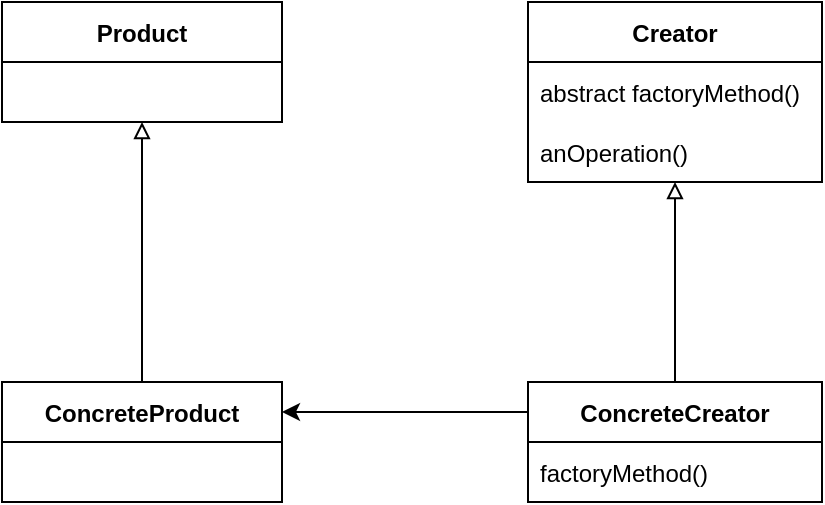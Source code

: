 <mxfile version="20.7.4" type="device"><diagram id="ahAyE9eUKxN_0jiChCt0" name="Sayfa -1"><mxGraphModel dx="558" dy="675" grid="1" gridSize="10" guides="1" tooltips="1" connect="1" arrows="1" fold="1" page="1" pageScale="1" pageWidth="827" pageHeight="1169" math="0" shadow="0"><root><mxCell id="0"/><mxCell id="1" parent="0"/><mxCell id="QgZk4hmDTrrasEaxwWLx-23" value="Creator" style="swimlane;fontStyle=1;childLayout=stackLayout;horizontal=1;startSize=30;horizontalStack=0;resizeParent=1;resizeParentMax=0;resizeLast=0;collapsible=1;marginBottom=0;" parent="1" vertex="1"><mxGeometry x="453" y="330" width="147" height="90" as="geometry"/></mxCell><mxCell id="QgZk4hmDTrrasEaxwWLx-24" value="abstract factoryMethod()" style="text;strokeColor=none;fillColor=none;align=left;verticalAlign=middle;spacingLeft=4;spacingRight=4;overflow=hidden;points=[[0,0.5],[1,0.5]];portConstraint=eastwest;rotatable=0;" parent="QgZk4hmDTrrasEaxwWLx-23" vertex="1"><mxGeometry y="30" width="147" height="30" as="geometry"/></mxCell><mxCell id="QgZk4hmDTrrasEaxwWLx-25" value="anOperation()" style="text;strokeColor=none;fillColor=none;align=left;verticalAlign=middle;spacingLeft=4;spacingRight=4;overflow=hidden;points=[[0,0.5],[1,0.5]];portConstraint=eastwest;rotatable=0;" parent="QgZk4hmDTrrasEaxwWLx-23" vertex="1"><mxGeometry y="60" width="147" height="30" as="geometry"/></mxCell><mxCell id="QgZk4hmDTrrasEaxwWLx-26" value="ConcreteProduct" style="swimlane;fontStyle=1;childLayout=stackLayout;horizontal=1;startSize=30;horizontalStack=0;resizeParent=1;resizeParentMax=0;resizeLast=0;collapsible=1;marginBottom=0;" parent="1" vertex="1"><mxGeometry x="190" y="520" width="140" height="60" as="geometry"/></mxCell><mxCell id="QgZk4hmDTrrasEaxwWLx-29" value="ConcreteCreator" style="swimlane;fontStyle=1;childLayout=stackLayout;horizontal=1;startSize=30;horizontalStack=0;resizeParent=1;resizeParentMax=0;resizeLast=0;collapsible=1;marginBottom=0;" parent="1" vertex="1"><mxGeometry x="453" y="520" width="147" height="60" as="geometry"/></mxCell><mxCell id="QgZk4hmDTrrasEaxwWLx-30" value="factoryMethod()" style="text;strokeColor=none;fillColor=none;align=left;verticalAlign=middle;spacingLeft=4;spacingRight=4;overflow=hidden;points=[[0,0.5],[1,0.5]];portConstraint=eastwest;rotatable=0;" parent="QgZk4hmDTrrasEaxwWLx-29" vertex="1"><mxGeometry y="30" width="147" height="30" as="geometry"/></mxCell><mxCell id="QgZk4hmDTrrasEaxwWLx-31" value="" style="endArrow=block;html=1;rounded=0;endFill=0;" parent="1" source="QgZk4hmDTrrasEaxwWLx-29" target="QgZk4hmDTrrasEaxwWLx-23" edge="1"><mxGeometry width="50" height="50" relative="1" as="geometry"><mxPoint x="131.25" y="460" as="sourcePoint"/><mxPoint x="71.75" y="400" as="targetPoint"/></mxGeometry></mxCell><mxCell id="QgZk4hmDTrrasEaxwWLx-32" value="" style="endArrow=block;html=1;rounded=0;endFill=0;" parent="1" source="QgZk4hmDTrrasEaxwWLx-26" target="Iawm13_EEWdGTbB6uH1O-1" edge="1"><mxGeometry width="50" height="50" relative="1" as="geometry"><mxPoint x="631.045" y="520" as="sourcePoint"/><mxPoint x="566.682" y="430" as="targetPoint"/></mxGeometry></mxCell><mxCell id="Iawm13_EEWdGTbB6uH1O-1" value="Product" style="swimlane;fontStyle=1;childLayout=stackLayout;horizontal=1;startSize=30;horizontalStack=0;resizeParent=1;resizeParentMax=0;resizeLast=0;collapsible=1;marginBottom=0;" vertex="1" parent="1"><mxGeometry x="190" y="330" width="140" height="60" as="geometry"/></mxCell><mxCell id="Iawm13_EEWdGTbB6uH1O-4" value="" style="endArrow=classic;html=1;rounded=0;entryX=1;entryY=0.25;entryDx=0;entryDy=0;exitX=0;exitY=0.25;exitDx=0;exitDy=0;" edge="1" parent="1" source="QgZk4hmDTrrasEaxwWLx-29" target="QgZk4hmDTrrasEaxwWLx-26"><mxGeometry width="50" height="50" relative="1" as="geometry"><mxPoint x="460" y="710" as="sourcePoint"/><mxPoint x="510" y="660" as="targetPoint"/></mxGeometry></mxCell></root></mxGraphModel></diagram></mxfile>